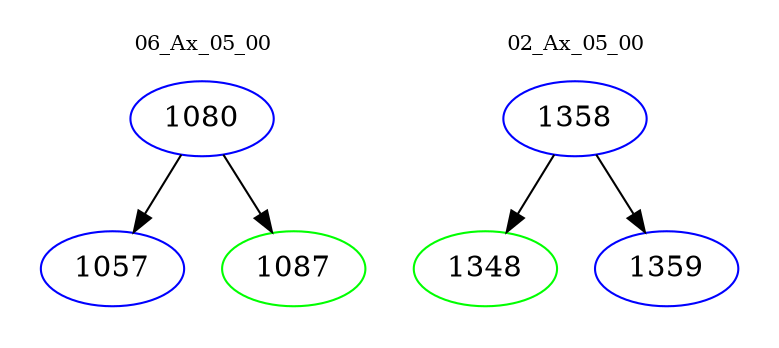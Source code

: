 digraph{
subgraph cluster_0 {
color = white
label = "06_Ax_05_00";
fontsize=10;
T0_1080 [label="1080", color="blue"]
T0_1080 -> T0_1057 [color="black"]
T0_1057 [label="1057", color="blue"]
T0_1080 -> T0_1087 [color="black"]
T0_1087 [label="1087", color="green"]
}
subgraph cluster_1 {
color = white
label = "02_Ax_05_00";
fontsize=10;
T1_1358 [label="1358", color="blue"]
T1_1358 -> T1_1348 [color="black"]
T1_1348 [label="1348", color="green"]
T1_1358 -> T1_1359 [color="black"]
T1_1359 [label="1359", color="blue"]
}
}
